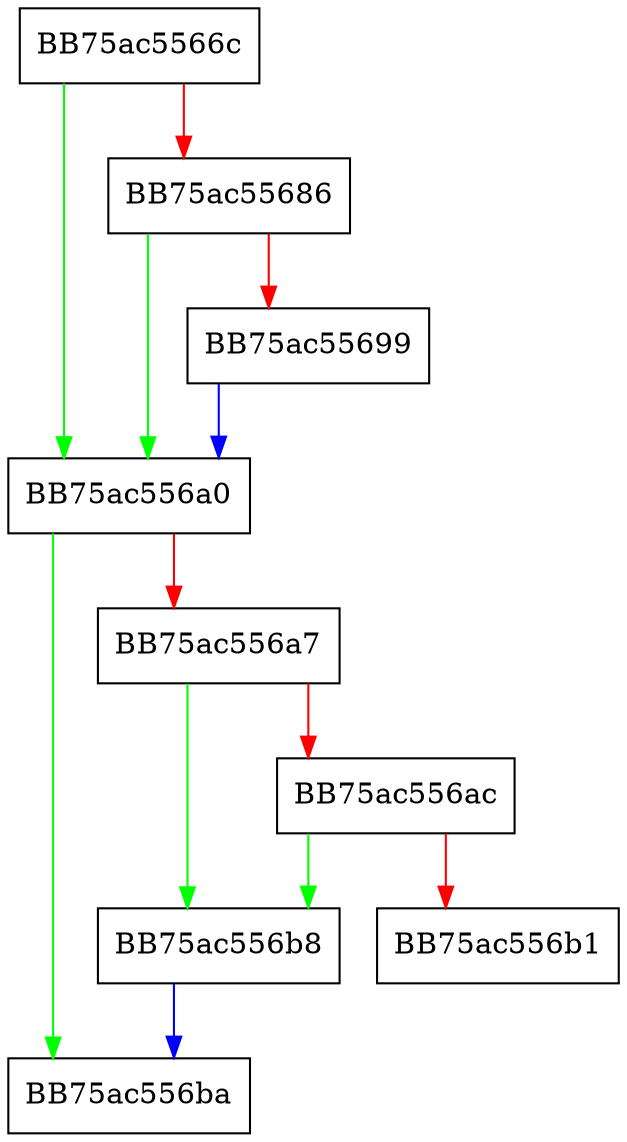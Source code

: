 digraph ValidateEfiFile {
  node [shape="box"];
  graph [splines=ortho];
  BB75ac5566c -> BB75ac556a0 [color="green"];
  BB75ac5566c -> BB75ac55686 [color="red"];
  BB75ac55686 -> BB75ac556a0 [color="green"];
  BB75ac55686 -> BB75ac55699 [color="red"];
  BB75ac55699 -> BB75ac556a0 [color="blue"];
  BB75ac556a0 -> BB75ac556ba [color="green"];
  BB75ac556a0 -> BB75ac556a7 [color="red"];
  BB75ac556a7 -> BB75ac556b8 [color="green"];
  BB75ac556a7 -> BB75ac556ac [color="red"];
  BB75ac556ac -> BB75ac556b8 [color="green"];
  BB75ac556ac -> BB75ac556b1 [color="red"];
  BB75ac556b8 -> BB75ac556ba [color="blue"];
}